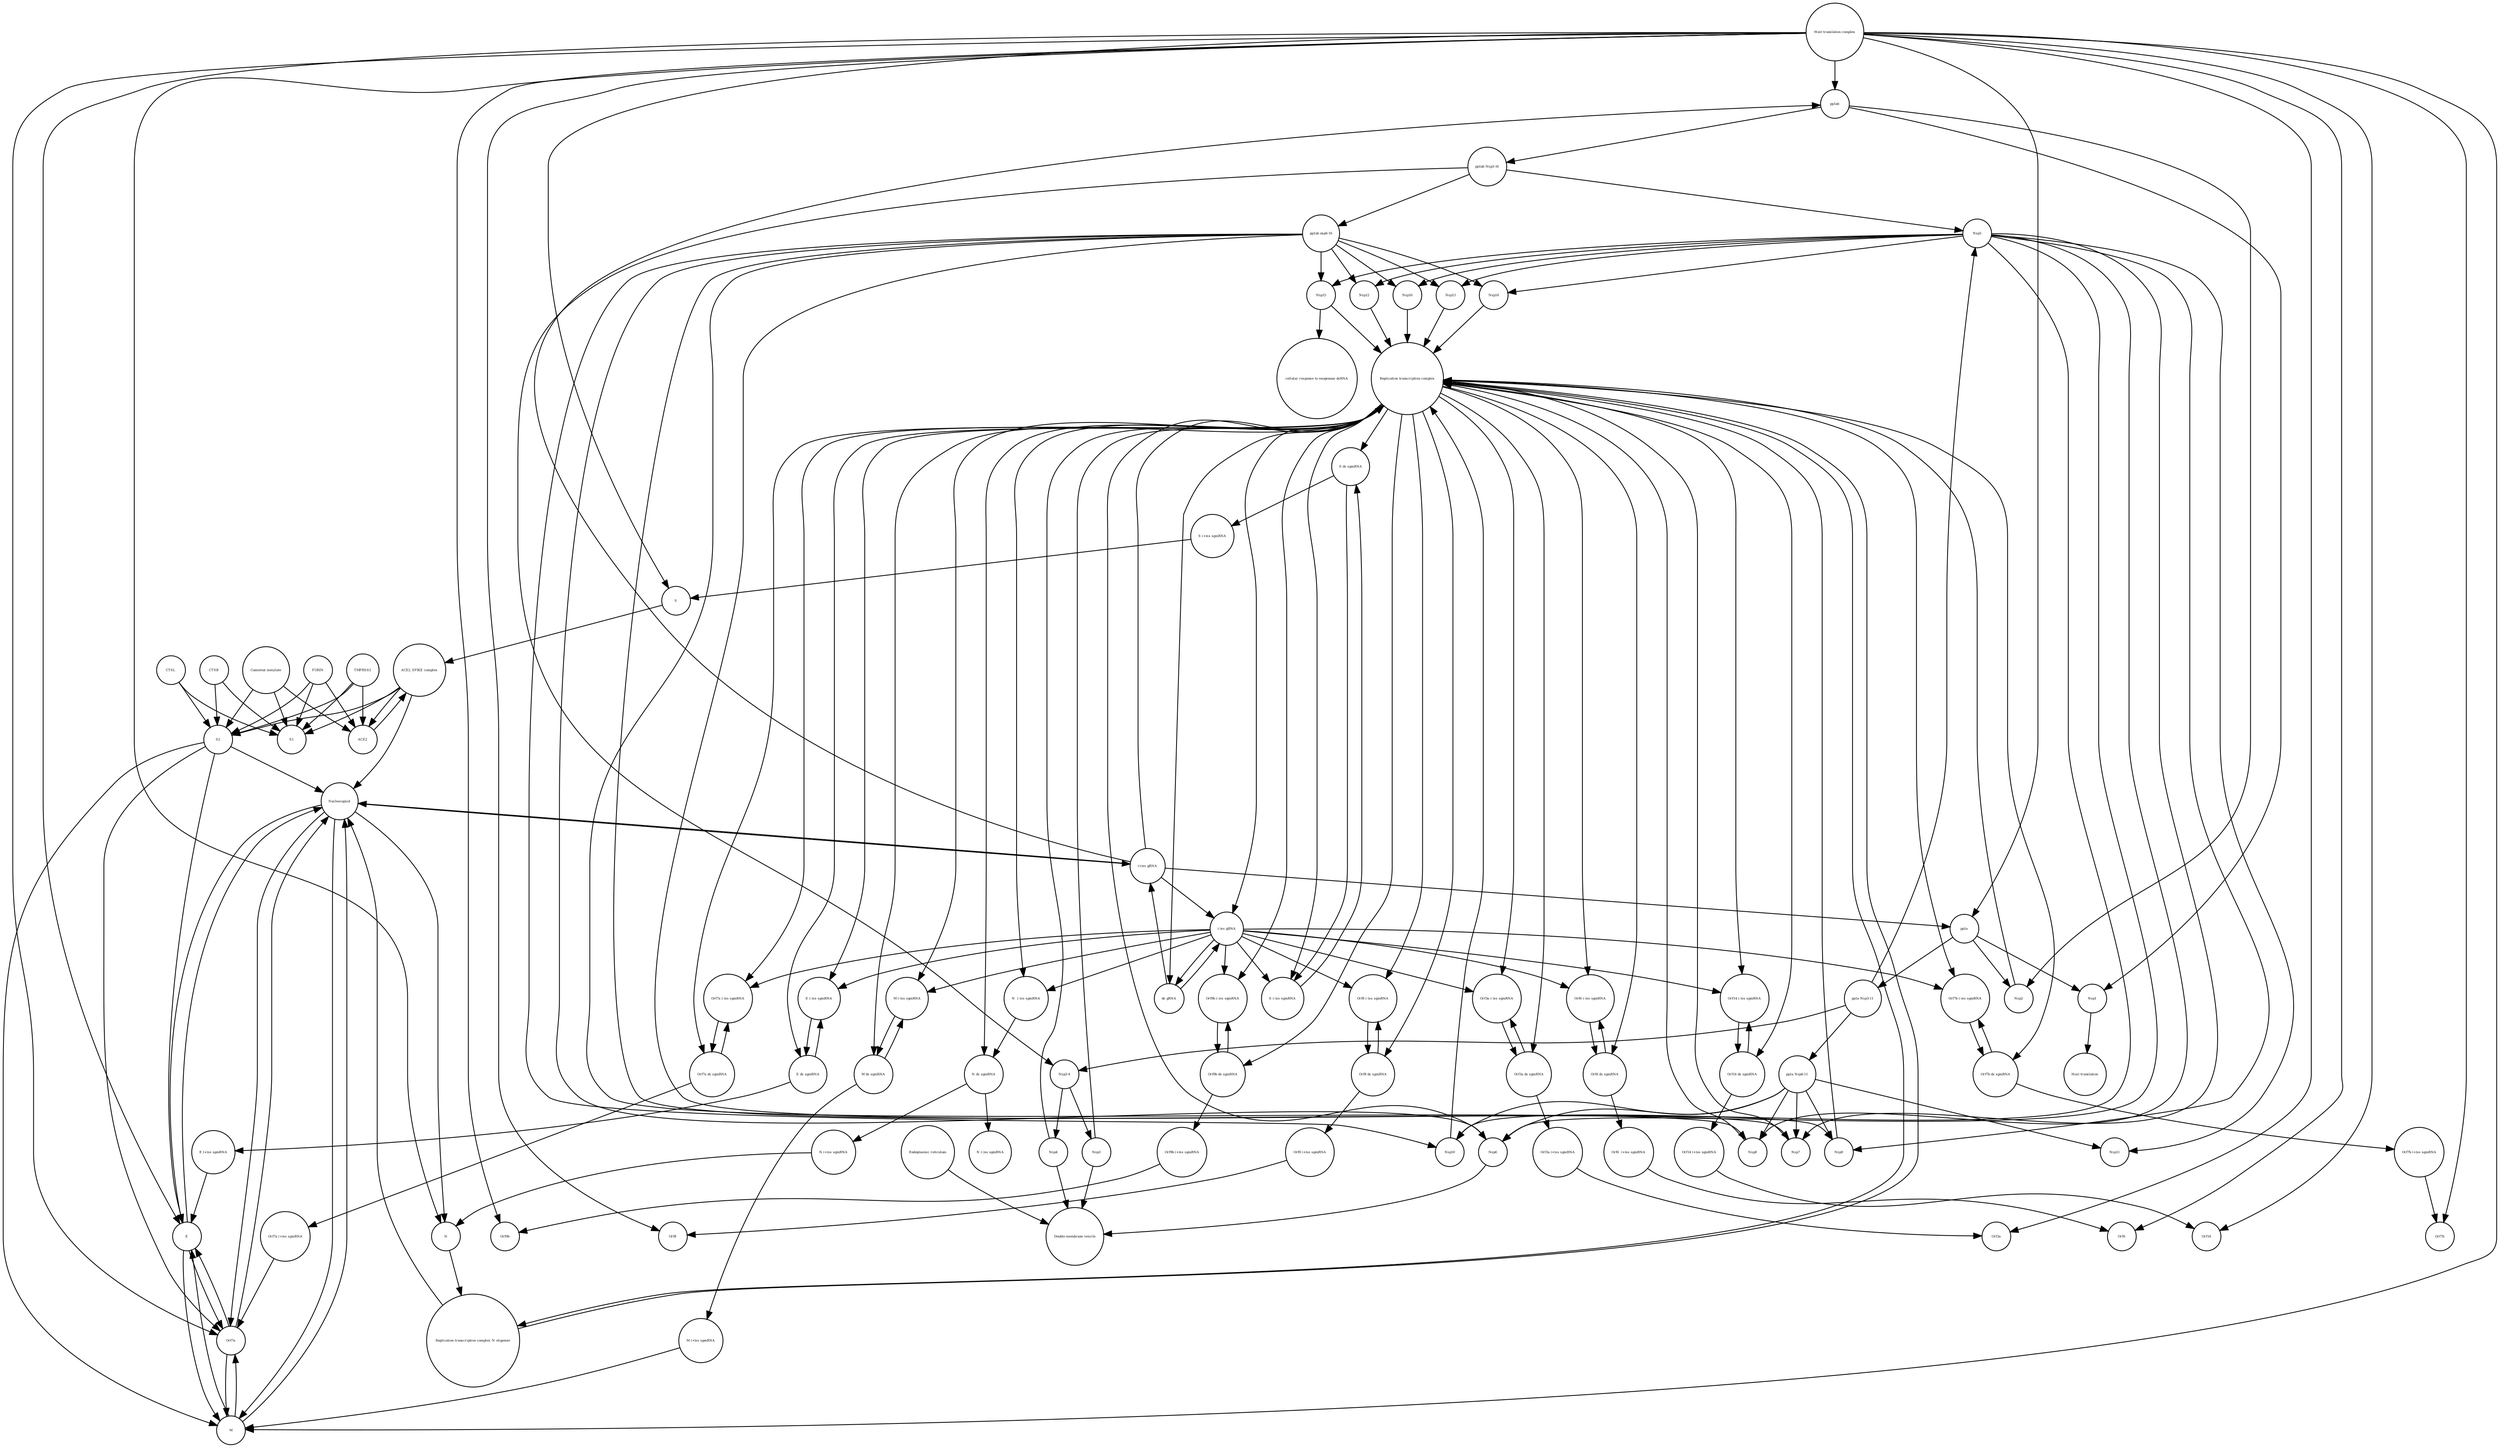 strict digraph  {
Nsp1 [annotation=urn_miriam_ncbiprotein_YP_009725297, bipartite=0, cls=macromolecule, fontsize=4, label=Nsp1, shape=circle];
"Host translation" [annotation="urn_miriam_obo.go_GO%3A0006412", bipartite=0, cls=phenotype, fontsize=4, label="Host translation", shape=circle];
Nsp15 [annotation=urn_miriam_ncbiprotein_YP_009725310, bipartite=0, cls=macromolecule, fontsize=4, label=Nsp15, shape=circle];
"cellular response to exogenous dsRNA" [annotation="urn_miriam_obo.go_GO%3A0071360", bipartite=0, cls=phenotype, fontsize=4, label="cellular response to exogenous dsRNA", shape=circle];
"Orf6  (+)ss sgmRNA" [annotation="", bipartite=0, cls="nucleic acid feature", fontsize=4, label="Orf6  (+)ss sgmRNA", shape=circle];
"S (+)ss sgmRNA" [annotation="", bipartite=0, cls="nucleic acid feature", fontsize=4, label="S (+)ss sgmRNA", shape=circle];
"pp1a Nsp3-11" [annotation=urn_miriam_uniprot_P0DTC1, bipartite=0, cls=macromolecule, fontsize=4, label="pp1a Nsp3-11", shape=circle];
"S ds sgmRNA" [annotation="", bipartite=0, cls="nucleic acid feature", fontsize=4, label="S ds sgmRNA", shape=circle];
"Orf9b (-)ss sgmRNA" [annotation="", bipartite=0, cls="nucleic acid feature", fontsize=4, label="Orf9b (-)ss sgmRNA", shape=circle];
Nsp9 [annotation=urn_miriam_ncbiprotein_YP_009725305, bipartite=0, cls=macromolecule, fontsize=4, label=Nsp9, shape=circle];
"Orf9b (+)ss sgmRNA" [annotation="", bipartite=0, cls="nucleic acid feature", fontsize=4, label="Orf9b (+)ss sgmRNA", shape=circle];
Nsp5 [annotation=urn_miriam_ncbiprotein_YP_009725301, bipartite=0, cls="macromolecule multimer", fontsize=4, label=Nsp5, shape=circle];
"Orf14 (-)ss sgmRNA" [annotation="", bipartite=0, cls="nucleic acid feature", fontsize=4, label="Orf14 (-)ss sgmRNA", shape=circle];
"Orf7a (+)ss sgmRNA" [annotation="", bipartite=0, cls="nucleic acid feature", fontsize=4, label="Orf7a (+)ss sgmRNA", shape=circle];
Orf9b [annotation=urn_miriam_uniprot_P0DTD2, bipartite=0, cls=macromolecule, fontsize=4, label=Orf9b, shape=circle];
"pp1ab Nsp3-16" [annotation=urn_miriam_uniprot_P0DTD1, bipartite=0, cls=macromolecule, fontsize=4, label="pp1ab Nsp3-16", shape=circle];
Nsp10 [annotation=urn_miriam_ncbiprotein_YP_009725306, bipartite=0, cls=macromolecule, fontsize=4, label=Nsp10, shape=circle];
"M ds sgmRNA" [annotation="", bipartite=0, cls="nucleic acid feature", fontsize=4, label="M ds sgmRNA", shape=circle];
"Endoplasmic reticulum" [annotation="urn_miriam_obo.go_GO%3A0005783", bipartite=0, cls=complex, fontsize=4, label="Endoplasmic reticulum", shape=circle];
"(+)ss gRNA" [annotation=urn_miriam_refseq_NC_045512, bipartite=0, cls="nucleic acid feature", fontsize=4, label="(+)ss gRNA", shape=circle];
"M (+)ss sgmRNA" [annotation="", bipartite=0, cls="nucleic acid feature", fontsize=4, label="M (+)ss sgmRNA", shape=circle];
"E (-)ss sgmRNA" [annotation=urn_miriam_ncbigene_43740570, bipartite=0, cls="nucleic acid feature", fontsize=4, label="E (-)ss sgmRNA", shape=circle];
Nsp11 [annotation=urn_miriam_ncbiprotein_YP_009725312, bipartite=0, cls=macromolecule, fontsize=4, label=Nsp11, shape=circle];
"Double-membrane vesicle" [annotation="urn_miriam_obo.go_GO%3A0039718", bipartite=0, cls=complex, fontsize=4, label="Double-membrane vesicle", shape=circle];
"Orf7b (+)ss sgmRNA" [annotation="", bipartite=0, cls="nucleic acid feature", fontsize=4, label="Orf7b (+)ss sgmRNA", shape=circle];
"pp1a Nsp6-11" [annotation=urn_miriam_uniprot_P0DTC1, bipartite=0, cls=macromolecule, fontsize=4, label="pp1a Nsp6-11", shape=circle];
"pp1ab nsp6-16" [annotation=urn_miriam_uniprot_P0DTD1, bipartite=0, cls=macromolecule, fontsize=4, label="pp1ab nsp6-16", shape=circle];
"M (-)ss sgmRNA" [annotation=urn_miriam_ncbigene_43740571, bipartite=0, cls="nucleic acid feature", fontsize=4, label="M (-)ss sgmRNA", shape=circle];
S [annotation=urn_miriam_uniprot_P0DTC2, bipartite=0, cls=macromolecule, fontsize=4, label=S, shape=circle];
"Orf9b ds sgmRNA" [annotation="", bipartite=0, cls="nucleic acid feature", fontsize=4, label="Orf9b ds sgmRNA", shape=circle];
"Orf3a (-)ss sgmRNA" [annotation="", bipartite=0, cls="nucleic acid feature", fontsize=4, label="Orf3a (-)ss sgmRNA", shape=circle];
"N  (-)ss sgmRNA" [annotation=urn_miriam_ncbigene_43740575, bipartite=0, cls="nucleic acid feature", fontsize=4, label="N  (-)ss sgmRNA", shape=circle];
"Orf6 (-)ss sgmRNA" [annotation="", bipartite=0, cls="nucleic acid feature", fontsize=4, label="Orf6 (-)ss sgmRNA", shape=circle];
"Orf14 ds sgmRNA" [annotation="", bipartite=0, cls="nucleic acid feature", fontsize=4, label="Orf14 ds sgmRNA", shape=circle];
ACE2 [annotation="", bipartite=0, cls=macromolecule, fontsize=4, label=ACE2, shape=circle];
"Orf3a ds sgmRNA" [annotation="", bipartite=0, cls="nucleic acid feature", fontsize=4, label="Orf3a ds sgmRNA", shape=circle];
Orf8 [annotation=urn_miriam_uniprot_P0DTC8, bipartite=0, cls=macromolecule, fontsize=4, label=Orf8, shape=circle];
Nucleocapsid [annotation="urn_miriam_obo.go_GO%3A0019013", bipartite=0, cls=complex, fontsize=4, label=Nucleocapsid, shape=circle];
Nsp7 [annotation=urn_miriam_ncbiprotein_YP_009725303, bipartite=0, cls=macromolecule, fontsize=4, label=Nsp7, shape=circle];
CTSL [annotation="", bipartite=0, cls=macromolecule, fontsize=4, label=CTSL, shape=circle];
FURIN [annotation="", bipartite=0, cls=macromolecule, fontsize=4, label=FURIN, shape=circle];
Nsp4 [annotation=urn_miriam_ncbiprotein_YP_009725300, bipartite=0, cls=macromolecule, fontsize=4, label=Nsp4, shape=circle];
TMPRSS2 [annotation="", bipartite=0, cls=macromolecule, fontsize=4, label=TMPRSS2, shape=circle];
"Orf7a (-)ss sgmRNA" [annotation="", bipartite=0, cls="nucleic acid feature", fontsize=4, label="Orf7a (-)ss sgmRNA", shape=circle];
"Nsp3-4" [annotation="urn_miriam_ncbiprotein_YP_009725299|urn_miriam_ncbiprotein_YP_009725300", bipartite=0, cls=macromolecule, fontsize=4, label="Nsp3-4", shape=circle];
"Host translation complex" [annotation="urn_miriam_obo.go_GO%3A0070992", bipartite=0, cls=complex, fontsize=4, label="Host translation complex", shape=circle];
"Camostat mesylate" [annotation="urn_miriam_pubchem.compound_2536", bipartite=0, cls="simple chemical", fontsize=4, label="Camostat mesylate", shape=circle];
Orf3a [annotation=urn_miriam_uniprot_P0DTC3, bipartite=0, cls=macromolecule, fontsize=4, label=Orf3a, shape=circle];
E [annotation=urn_miriam_uniprot_P0DTC4, bipartite=0, cls=macromolecule, fontsize=4, label=E, shape=circle];
"Orf14 (+)ss sgmRNA" [annotation="", bipartite=0, cls="nucleic acid feature", fontsize=4, label="Orf14 (+)ss sgmRNA", shape=circle];
Orf6 [annotation=urn_miriam_uniprot_P0DTC6, bipartite=0, cls=macromolecule, fontsize=4, label=Orf6, shape=circle];
Nsp16 [annotation=urn_miriam_ncbiprotein_YP_009725311, bipartite=0, cls=macromolecule, fontsize=4, label=Nsp16, shape=circle];
S2 [annotation=urn_miriam_interpro_IPR002552, bipartite=0, cls=macromolecule, fontsize=4, label=S2, shape=circle];
S1 [annotation=urn_miriam_interpro_IPR002551, bipartite=0, cls=macromolecule, fontsize=4, label=S1, shape=circle];
"S (-)ss sgmRNA" [annotation="", bipartite=0, cls="nucleic acid feature", fontsize=4, label="S (-)ss sgmRNA", shape=circle];
"ACE2_SPIKE complex" [annotation="", bipartite=0, cls=complex, fontsize=4, label="ACE2_SPIKE complex", shape=circle];
N [annotation=urn_miriam_uniprot_P0DTC9, bipartite=0, cls="macromolecule multimer", fontsize=4, label=N, shape=circle];
"Orf8 (+)ss sgmRNA" [annotation="", bipartite=0, cls="nucleic acid feature", fontsize=4, label="Orf8 (+)ss sgmRNA", shape=circle];
"Orf8 ds sgmRNA" [annotation="", bipartite=0, cls="nucleic acid feature", fontsize=4, label="Orf8 ds sgmRNA", shape=circle];
pp1ab [annotation=urn_miriam_uniprot_P0DTD1, bipartite=0, cls=macromolecule, fontsize=4, label=pp1ab, shape=circle];
Nsp6 [annotation=urn_miriam_ncbiprotein_YP_009725302, bipartite=0, cls=macromolecule, fontsize=4, label=Nsp6, shape=circle];
"N (-)ss sgmRNA" [annotation="", bipartite=0, cls="nucleic acid feature", fontsize=4, label="N (-)ss sgmRNA", shape=circle];
pp1a [annotation=urn_miriam_uniprot_P0DTC1, bipartite=0, cls=macromolecule, fontsize=4, label=pp1a, shape=circle];
M [annotation=urn_miriam_uniprot_P0DTC5, bipartite=0, cls=macromolecule, fontsize=4, label=M, shape=circle];
Orf7a [annotation=urn_miriam_uniprot_P0DTC7, bipartite=0, cls=macromolecule, fontsize=4, label=Orf7a, shape=circle];
"N (+)ss sgmRNA" [annotation=urn_miriam_ncbigene_43740575, bipartite=0, cls="nucleic acid feature", fontsize=4, label="N (+)ss sgmRNA", shape=circle];
CTSB [annotation="", bipartite=0, cls=macromolecule, fontsize=4, label=CTSB, shape=circle];
Nsp13 [annotation=urn_miriam_ncbiprotein_YP_009725308, bipartite=0, cls=macromolecule, fontsize=4, label=Nsp13, shape=circle];
"Replication transcription complex" [annotation="", bipartite=0, cls=complex, fontsize=4, label="Replication transcription complex", shape=circle];
Orf14 [annotation=urn_miriam_uniprot_P0DTD3, bipartite=0, cls=macromolecule, fontsize=4, label=Orf14, shape=circle];
Nsp14 [annotation=urn_miriam_ncbiprotein_YP_009725309, bipartite=0, cls=macromolecule, fontsize=4, label=Nsp14, shape=circle];
"(-)ss gRNA" [annotation=urn_miriam_refseq_NC_045512, bipartite=0, cls="nucleic acid feature", fontsize=4, label="(-)ss gRNA", shape=circle];
Nsp2 [annotation=urn_miriam_ncbiprotein_YP_009725298, bipartite=0, cls=macromolecule, fontsize=4, label=Nsp2, shape=circle];
Nsp12 [annotation=urn_miriam_ncbiprotein_YP_009725307, bipartite=0, cls=macromolecule, fontsize=4, label=Nsp12, shape=circle];
"N ds sgmRNA" [annotation="", bipartite=0, cls="nucleic acid feature", fontsize=4, label="N ds sgmRNA", shape=circle];
"E (+)ss sgmRNA" [annotation="", bipartite=0, cls="nucleic acid feature", fontsize=4, label="E (+)ss sgmRNA", shape=circle];
"ds gRNA" [annotation=urn_miriam_refseq_NC_045512, bipartite=0, cls="nucleic acid feature", fontsize=4, label="ds gRNA", shape=circle];
"Orf6 ds sgmRNA" [annotation="", bipartite=0, cls="nucleic acid feature", fontsize=4, label="Orf6 ds sgmRNA", shape=circle];
"Orf3a (+)ss sgmRNA" [annotation="", bipartite=0, cls="nucleic acid feature", fontsize=4, label="Orf3a (+)ss sgmRNA", shape=circle];
"Orf7b (-)ss sgmRNA" [annotation="", bipartite=0, cls="nucleic acid feature", fontsize=4, label="Orf7b (-)ss sgmRNA", shape=circle];
"Orf7b ds sgmRNA" [annotation="", bipartite=0, cls="nucleic acid feature", fontsize=4, label="Orf7b ds sgmRNA", shape=circle];
Nsp3 [annotation=urn_miriam_ncbiprotein_YP_009725299, bipartite=0, cls=macromolecule, fontsize=4, label=Nsp3, shape=circle];
"Orf7a ds sgmRNA" [annotation="", bipartite=0, cls="nucleic acid feature", fontsize=4, label="Orf7a ds sgmRNA", shape=circle];
"E ds sgmRNA" [annotation="", bipartite=0, cls="nucleic acid feature", fontsize=4, label="E ds sgmRNA", shape=circle];
"Orf8 (-)ss sgmRNA" [annotation="", bipartite=0, cls="nucleic acid feature", fontsize=4, label="Orf8 (-)ss sgmRNA", shape=circle];
Nsp8 [annotation=urn_miriam_ncbiprotein_YP_009725304, bipartite=0, cls=macromolecule, fontsize=4, label=Nsp8, shape=circle];
"Replication transcription complex_N oligomer" [annotation="", bipartite=0, cls=complex, fontsize=4, label="Replication transcription complex_N oligomer", shape=circle];
Orf7b [annotation=urn_miriam_uniprot_P0DTD8, bipartite=0, cls=macromolecule, fontsize=4, label=Orf7b, shape=circle];
Nsp1 -> "Host translation"  [annotation="", interaction_type=inhibition];
Nsp15 -> "cellular response to exogenous dsRNA"  [annotation="", interaction_type=inhibition];
Nsp15 -> "Replication transcription complex"  [annotation="", interaction_type=production];
"Orf6  (+)ss sgmRNA" -> Orf6  [annotation="", interaction_type=production];
"S (+)ss sgmRNA" -> S  [annotation="", interaction_type=production];
"pp1a Nsp3-11" -> "pp1a Nsp6-11"  [annotation="urn_miriam_pubmed_21203998|urn_miriam_taxonomy_228407|urn_miriam_pubmed_15564471|urn_miriam_taxonomy_228330", interaction_type=catalysis];
"pp1a Nsp3-11" -> "Nsp3-4"  [annotation="urn_miriam_pubmed_21203998|urn_miriam_taxonomy_228407|urn_miriam_pubmed_15564471|urn_miriam_taxonomy_228330", interaction_type=catalysis];
"pp1a Nsp3-11" -> Nsp5  [annotation="urn_miriam_pubmed_21203998|urn_miriam_taxonomy_228407|urn_miriam_pubmed_15564471|urn_miriam_taxonomy_228330", interaction_type=catalysis];
"S ds sgmRNA" -> "S (-)ss sgmRNA"  [annotation="", interaction_type=production];
"S ds sgmRNA" -> "S (+)ss sgmRNA"  [annotation="", interaction_type=production];
"Orf9b (-)ss sgmRNA" -> "Orf9b ds sgmRNA"  [annotation="", interaction_type=production];
Nsp9 -> "Replication transcription complex"  [annotation="", interaction_type=production];
"Orf9b (+)ss sgmRNA" -> Orf9b  [annotation="", interaction_type=production];
Nsp5 -> Nsp6  [annotation="urn_miriam_pubmed_11907209|urn_miriam_taxonomy_11142", interaction_type=catalysis];
Nsp5 -> Nsp9  [annotation="urn_miriam_pubmed_11907209|urn_miriam_taxonomy_11142", interaction_type=catalysis];
Nsp5 -> Nsp10  [annotation="urn_miriam_pubmed_11907209|urn_miriam_taxonomy_11142", interaction_type=catalysis];
Nsp5 -> Nsp8  [annotation="urn_miriam_pubmed_11907209|urn_miriam_taxonomy_11142", interaction_type=catalysis];
Nsp5 -> Nsp11  [annotation="urn_miriam_pubmed_11907209|urn_miriam_taxonomy_11142", interaction_type=catalysis];
Nsp5 -> Nsp7  [annotation="urn_miriam_pubmed_11907209|urn_miriam_taxonomy_11142", interaction_type=catalysis];
Nsp5 -> Nsp15  [annotation="urn_miriam_pubmed_11907209|urn_miriam_taxonomy_11142", interaction_type=catalysis];
Nsp5 -> Nsp13  [annotation="urn_miriam_pubmed_11907209|urn_miriam_taxonomy_11142", interaction_type=catalysis];
Nsp5 -> Nsp16  [annotation="urn_miriam_pubmed_11907209|urn_miriam_taxonomy_11142", interaction_type=catalysis];
Nsp5 -> Nsp14  [annotation="urn_miriam_pubmed_11907209|urn_miriam_taxonomy_11142", interaction_type=catalysis];
Nsp5 -> Nsp12  [annotation="urn_miriam_pubmed_11907209|urn_miriam_taxonomy_11142", interaction_type=catalysis];
"Orf14 (-)ss sgmRNA" -> "Orf14 ds sgmRNA"  [annotation="", interaction_type=production];
"Orf7a (+)ss sgmRNA" -> Orf7a  [annotation="", interaction_type=production];
"pp1ab Nsp3-16" -> "pp1ab nsp6-16"  [annotation="urn_miriam_pubmed_21203998|urn_miriam_taxonomy_228407|urn_miriam_pubmed_15564471|urn_miriam_taxonomy_228330", interaction_type=catalysis];
"pp1ab Nsp3-16" -> "Nsp3-4"  [annotation="urn_miriam_pubmed_21203998|urn_miriam_taxonomy_228407|urn_miriam_pubmed_15564471|urn_miriam_taxonomy_228330", interaction_type=catalysis];
"pp1ab Nsp3-16" -> Nsp5  [annotation="urn_miriam_pubmed_21203998|urn_miriam_taxonomy_228407|urn_miriam_pubmed_15564471|urn_miriam_taxonomy_228330", interaction_type=catalysis];
Nsp10 -> "Replication transcription complex"  [annotation="", interaction_type=production];
"M ds sgmRNA" -> "M (+)ss sgmRNA"  [annotation="", interaction_type=production];
"M ds sgmRNA" -> "M (-)ss sgmRNA"  [annotation="", interaction_type=production];
"Endoplasmic reticulum" -> "Double-membrane vesicle"  [annotation="", interaction_type=production];
"(+)ss gRNA" -> pp1ab  [annotation="", interaction_type=production];
"(+)ss gRNA" -> "(-)ss gRNA"  [annotation="", interaction_type=production];
"(+)ss gRNA" -> Nucleocapsid  [annotation="", interaction_type=production];
"(+)ss gRNA" -> "Replication transcription complex"  [annotation="", interaction_type=production];
"(+)ss gRNA" -> pp1a  [annotation="", interaction_type=production];
"M (+)ss sgmRNA" -> M  [annotation="", interaction_type=production];
"E (-)ss sgmRNA" -> "E ds sgmRNA"  [annotation="", interaction_type=production];
"Orf7b (+)ss sgmRNA" -> Orf7b  [annotation="", interaction_type=production];
"pp1a Nsp6-11" -> Nsp6  [annotation="", interaction_type=production];
"pp1a Nsp6-11" -> Nsp9  [annotation="", interaction_type=production];
"pp1a Nsp6-11" -> Nsp10  [annotation="", interaction_type=production];
"pp1a Nsp6-11" -> Nsp8  [annotation="", interaction_type=production];
"pp1a Nsp6-11" -> Nsp11  [annotation="", interaction_type=production];
"pp1a Nsp6-11" -> Nsp7  [annotation="", interaction_type=production];
"pp1ab nsp6-16" -> Nsp9  [annotation="", interaction_type=production];
"pp1ab nsp6-16" -> Nsp6  [annotation="", interaction_type=production];
"pp1ab nsp6-16" -> Nsp10  [annotation="", interaction_type=production];
"pp1ab nsp6-16" -> Nsp15  [annotation="", interaction_type=production];
"pp1ab nsp6-16" -> Nsp13  [annotation="", interaction_type=production];
"pp1ab nsp6-16" -> Nsp16  [annotation="", interaction_type=production];
"pp1ab nsp6-16" -> Nsp8  [annotation="", interaction_type=production];
"pp1ab nsp6-16" -> Nsp14  [annotation="", interaction_type=production];
"pp1ab nsp6-16" -> Nsp7  [annotation="", interaction_type=production];
"pp1ab nsp6-16" -> Nsp12  [annotation="", interaction_type=production];
"M (-)ss sgmRNA" -> "M ds sgmRNA"  [annotation="", interaction_type=production];
S -> "ACE2_SPIKE complex"  [annotation="", interaction_type=production];
"Orf9b ds sgmRNA" -> "Orf9b (-)ss sgmRNA"  [annotation="", interaction_type=production];
"Orf9b ds sgmRNA" -> "Orf9b (+)ss sgmRNA"  [annotation="", interaction_type=production];
"Orf3a (-)ss sgmRNA" -> "Orf3a ds sgmRNA"  [annotation="", interaction_type=production];
"N  (-)ss sgmRNA" -> "N ds sgmRNA"  [annotation="", interaction_type=production];
"Orf6 (-)ss sgmRNA" -> "Orf6 ds sgmRNA"  [annotation="", interaction_type=production];
"Orf14 ds sgmRNA" -> "Orf14 (-)ss sgmRNA"  [annotation="", interaction_type=production];
"Orf14 ds sgmRNA" -> "Orf14 (+)ss sgmRNA"  [annotation="", interaction_type=production];
ACE2 -> "ACE2_SPIKE complex"  [annotation="", interaction_type=production];
"Orf3a ds sgmRNA" -> "Orf3a (+)ss sgmRNA"  [annotation="", interaction_type=production];
"Orf3a ds sgmRNA" -> "Orf3a (-)ss sgmRNA"  [annotation="", interaction_type=production];
Nucleocapsid -> N  [annotation="", interaction_type=production];
Nucleocapsid -> "(+)ss gRNA"  [annotation="", interaction_type=production];
Nucleocapsid -> E  [annotation="", interaction_type=production];
Nucleocapsid -> M  [annotation="", interaction_type=production];
Nucleocapsid -> Orf7a  [annotation="", interaction_type=production];
Nsp7 -> "Replication transcription complex"  [annotation="", interaction_type=production];
CTSL -> S2  [annotation="urn_miriam_pubmed_32142651|urn_miriam_taxonomy_2697049", interaction_type=catalysis];
CTSL -> S1  [annotation="urn_miriam_pubmed_32142651|urn_miriam_taxonomy_2697049", interaction_type=catalysis];
FURIN -> S2  [annotation="urn_miriam_pubmed_32142651|urn_miriam_pubmed_32362314|urn_miriam_taxonomy_2697049", interaction_type=catalysis];
FURIN -> ACE2  [annotation="urn_miriam_pubmed_32142651|urn_miriam_pubmed_32362314|urn_miriam_taxonomy_2697049", interaction_type=catalysis];
FURIN -> S1  [annotation="urn_miriam_pubmed_32142651|urn_miriam_pubmed_32362314|urn_miriam_taxonomy_2697049", interaction_type=catalysis];
Nsp4 -> "Double-membrane vesicle"  [annotation="urn_miriam_pubmed_23943763|urn_miriam_taxonomy_227984", interaction_type=modulation];
Nsp4 -> "Replication transcription complex"  [annotation="", interaction_type=production];
TMPRSS2 -> S2  [annotation="urn_miriam_pubmed_32142651|urn_miriam_pubmed_32362314|urn_miriam_taxonomy_2697049", interaction_type=catalysis];
TMPRSS2 -> ACE2  [annotation="urn_miriam_pubmed_32142651|urn_miriam_pubmed_32362314|urn_miriam_taxonomy_2697049", interaction_type=catalysis];
TMPRSS2 -> S1  [annotation="urn_miriam_pubmed_32142651|urn_miriam_pubmed_32362314|urn_miriam_taxonomy_2697049", interaction_type=catalysis];
"Orf7a (-)ss sgmRNA" -> "Orf7a ds sgmRNA"  [annotation="", interaction_type=production];
"Nsp3-4" -> Nsp3  [annotation="urn_miriam_pubmed_15564471|urn_miriam_taxonomy_228330", interaction_type=catalysis];
"Nsp3-4" -> Nsp4  [annotation="urn_miriam_pubmed_15564471|urn_miriam_taxonomy_228330", interaction_type=catalysis];
"Host translation complex" -> S  [annotation="urn_miriam_pubmed_31226023|urn_miriam_pubmed_27712623", interaction_type="necessary stimulation"];
"Host translation complex" -> Orf3a  [annotation="urn_miriam_pubmed_31226023|urn_miriam_pubmed_27712623", interaction_type="necessary stimulation"];
"Host translation complex" -> Orf8  [annotation="urn_miriam_pubmed_31226023|urn_miriam_pubmed_27712623", interaction_type="necessary stimulation"];
"Host translation complex" -> E  [annotation="urn_miriam_pubmed_31226023|urn_miriam_pubmed_27712623", interaction_type="necessary stimulation"];
"Host translation complex" -> M  [annotation="urn_miriam_pubmed_31226023|urn_miriam_pubmed_27712623", interaction_type="necessary stimulation"];
"Host translation complex" -> Orf9b  [annotation="urn_miriam_pubmed_31226023|urn_miriam_pubmed_27712623", interaction_type="necessary stimulation"];
"Host translation complex" -> Orf7b  [annotation="urn_miriam_pubmed_31226023|urn_miriam_pubmed_27712623", interaction_type="necessary stimulation"];
"Host translation complex" -> Orf7a  [annotation="urn_miriam_pubmed_31226023|urn_miriam_pubmed_27712623", interaction_type="necessary stimulation"];
"Host translation complex" -> Orf6  [annotation="urn_miriam_pubmed_31226023|urn_miriam_pubmed_27712623", interaction_type="necessary stimulation"];
"Host translation complex" -> N  [annotation="", interaction_type="necessary stimulation"];
"Host translation complex" -> Orf14  [annotation="urn_miriam_pubmed_31226023|urn_miriam_pubmed_27712623", interaction_type="necessary stimulation"];
"Host translation complex" -> pp1ab  [annotation="urn_miriam_pubmed_31226023|urn_miriam_pubmed_27712623", interaction_type="necessary stimulation"];
"Host translation complex" -> pp1a  [annotation="urn_miriam_pubmed_31226023|urn_miriam_pubmed_27712623", interaction_type="necessary stimulation"];
"Camostat mesylate" -> S2  [annotation="urn_miriam_pubmed_32142651|urn_miriam_pubmed_32362314|urn_miriam_taxonomy_2697049", interaction_type=inhibition];
"Camostat mesylate" -> ACE2  [annotation="urn_miriam_pubmed_32142651|urn_miriam_pubmed_32362314|urn_miriam_taxonomy_2697049", interaction_type=inhibition];
"Camostat mesylate" -> S1  [annotation="urn_miriam_pubmed_32142651|urn_miriam_pubmed_32362314|urn_miriam_taxonomy_2697049", interaction_type=inhibition];
E -> Nucleocapsid  [annotation="", interaction_type=production];
E -> M  [annotation="", interaction_type=production];
E -> Orf7a  [annotation="", interaction_type=production];
"Orf14 (+)ss sgmRNA" -> Orf14  [annotation="", interaction_type=production];
Nsp16 -> "Replication transcription complex"  [annotation="", interaction_type=production];
S2 -> Nucleocapsid  [annotation="urn_miriam_pubmed_32142651|urn_miriam_pubmed_32047258|urn_miriam_taxonomy_2697049", interaction_type=stimulation];
S2 -> E  [annotation="urn_miriam_pubmed_32142651|urn_miriam_pubmed_32047258|urn_miriam_taxonomy_2697049", interaction_type=stimulation];
S2 -> M  [annotation="urn_miriam_pubmed_32142651|urn_miriam_pubmed_32047258|urn_miriam_taxonomy_2697049", interaction_type=stimulation];
S2 -> Orf7a  [annotation="urn_miriam_pubmed_32142651|urn_miriam_pubmed_32047258|urn_miriam_taxonomy_2697049", interaction_type=stimulation];
"S (-)ss sgmRNA" -> "S ds sgmRNA"  [annotation="", interaction_type=production];
"ACE2_SPIKE complex" -> S2  [annotation="", interaction_type=production];
"ACE2_SPIKE complex" -> S1  [annotation="", interaction_type=production];
"ACE2_SPIKE complex" -> ACE2  [annotation="", interaction_type=production];
"ACE2_SPIKE complex" -> Nucleocapsid  [annotation="urn_miriam_pubmed_32142651|urn_miriam_pubmed_32094589|urn_miriam_taxonomy_2697049", interaction_type=stimulation];
N -> "Replication transcription complex_N oligomer"  [annotation="", interaction_type=production];
"Orf8 (+)ss sgmRNA" -> Orf8  [annotation="", interaction_type=production];
"Orf8 ds sgmRNA" -> "Orf8 (-)ss sgmRNA"  [annotation="", interaction_type=production];
"Orf8 ds sgmRNA" -> "Orf8 (+)ss sgmRNA"  [annotation="", interaction_type=production];
pp1ab -> "pp1ab Nsp3-16"  [annotation="urn_miriam_pubmed_15564471|urn_miriam_taxonomy_228330", interaction_type=catalysis];
pp1ab -> Nsp2  [annotation="urn_miriam_pubmed_15564471|urn_miriam_taxonomy_228330", interaction_type=catalysis];
pp1ab -> Nsp1  [annotation="urn_miriam_pubmed_15564471|urn_miriam_taxonomy_228330", interaction_type=catalysis];
Nsp6 -> "Double-membrane vesicle"  [annotation="urn_miriam_pubmed_23943763|urn_miriam_taxonomy_227984", interaction_type=modulation];
Nsp6 -> "Replication transcription complex"  [annotation="", interaction_type=production];
pp1a -> Nsp1  [annotation="urn_miriam_pubmed_15564471|urn_miriam_taxonomy_228330", interaction_type=catalysis];
pp1a -> Nsp2  [annotation="urn_miriam_pubmed_15564471|urn_miriam_taxonomy_228330", interaction_type=catalysis];
pp1a -> "pp1a Nsp3-11"  [annotation="urn_miriam_pubmed_15564471|urn_miriam_taxonomy_228330", interaction_type=catalysis];
M -> Nucleocapsid  [annotation="", interaction_type=production];
M -> E  [annotation="", interaction_type=production];
M -> Orf7a  [annotation="", interaction_type=production];
Orf7a -> Nucleocapsid  [annotation="", interaction_type=production];
Orf7a -> E  [annotation="", interaction_type=production];
Orf7a -> M  [annotation="", interaction_type=production];
"N (+)ss sgmRNA" -> N  [annotation="", interaction_type=production];
CTSB -> S2  [annotation="urn_miriam_pubmed_32142651|urn_miriam_taxonomy_2697049", interaction_type=catalysis];
CTSB -> S1  [annotation="urn_miriam_pubmed_32142651|urn_miriam_taxonomy_2697049", interaction_type=catalysis];
Nsp13 -> "Replication transcription complex"  [annotation="", interaction_type=production];
"Replication transcription complex" -> "M ds sgmRNA"  [annotation="urn_miriam_pubmed_22438542|urn_miriam_taxonomy_11142", interaction_type="necessary stimulation"];
"Replication transcription complex" -> "Orf7b ds sgmRNA"  [annotation="urn_miriam_pubmed_22438542|urn_miriam_taxonomy_11142", interaction_type="necessary stimulation"];
"Replication transcription complex" -> "N ds sgmRNA"  [annotation="urn_miriam_pubmed_22438542|urn_miriam_taxonomy_11142", interaction_type="necessary stimulation"];
"Replication transcription complex" -> "Orf14 ds sgmRNA"  [annotation="urn_miriam_pubmed_22438542|urn_miriam_taxonomy_11142", interaction_type="necessary stimulation"];
"Replication transcription complex" -> "Orf3a ds sgmRNA"  [annotation="urn_miriam_pubmed_22438542|urn_miriam_taxonomy_11142", interaction_type="necessary stimulation"];
"Replication transcription complex" -> "(-)ss gRNA"  [annotation="urn_miriam_pubmed_22438542|urn_miriam_taxonomy_11142", interaction_type="necessary stimulation"];
"Replication transcription complex" -> "E (-)ss sgmRNA"  [annotation="urn_miriam_pubmed_8830530|urn_miriam_taxonomy_1138", interaction_type="necessary stimulation"];
"Replication transcription complex" -> "Orf9b (-)ss sgmRNA"  [annotation="urn_miriam_pubmed_8830530|urn_miriam_taxonomy_1138", interaction_type="necessary stimulation"];
"Replication transcription complex" -> "Orf7a (-)ss sgmRNA"  [annotation="urn_miriam_pubmed_8830530|urn_miriam_taxonomy_1138", interaction_type="necessary stimulation"];
"Replication transcription complex" -> "Orf14 (-)ss sgmRNA"  [annotation="urn_miriam_pubmed_8830530|urn_miriam_taxonomy_1138", interaction_type="necessary stimulation"];
"Replication transcription complex" -> "M (-)ss sgmRNA"  [annotation="urn_miriam_pubmed_8830530|urn_miriam_taxonomy_1138", interaction_type="necessary stimulation"];
"Replication transcription complex" -> "Orf3a (-)ss sgmRNA"  [annotation="urn_miriam_pubmed_8830530|urn_miriam_taxonomy_1138", interaction_type="necessary stimulation"];
"Replication transcription complex" -> "S (-)ss sgmRNA"  [annotation="urn_miriam_pubmed_8830530|urn_miriam_taxonomy_1138", interaction_type="necessary stimulation"];
"Replication transcription complex" -> "N  (-)ss sgmRNA"  [annotation="urn_miriam_pubmed_8830530|urn_miriam_taxonomy_1138", interaction_type="necessary stimulation"];
"Replication transcription complex" -> "Orf7b (-)ss sgmRNA"  [annotation="urn_miriam_pubmed_8830530|urn_miriam_taxonomy_1138", interaction_type="necessary stimulation"];
"Replication transcription complex" -> "Orf6 (-)ss sgmRNA"  [annotation="urn_miriam_pubmed_8830530|urn_miriam_taxonomy_1138", interaction_type="necessary stimulation"];
"Replication transcription complex" -> "Orf8 (-)ss sgmRNA"  [annotation="urn_miriam_pubmed_8830530|urn_miriam_taxonomy_1138", interaction_type="necessary stimulation"];
"Replication transcription complex" -> "ds gRNA"  [annotation="urn_miriam_pubmed_22438542|urn_miriam_taxonomy_11142", interaction_type="necessary stimulation"];
"Replication transcription complex" -> "Orf9b ds sgmRNA"  [annotation="urn_miriam_pubmed_22438542|urn_miriam_taxonomy_11142", interaction_type="necessary stimulation"];
"Replication transcription complex" -> "Replication transcription complex_N oligomer"  [annotation="", interaction_type=production];
"Replication transcription complex" -> "Orf6 ds sgmRNA"  [annotation="urn_miriam_pubmed_22438542|urn_miriam_taxonomy_11142", interaction_type="necessary stimulation"];
"Replication transcription complex" -> "Orf8 ds sgmRNA"  [annotation="urn_miriam_pubmed_22438542|urn_miriam_taxonomy_11142", interaction_type="necessary stimulation"];
"Replication transcription complex" -> "E ds sgmRNA"  [annotation="urn_miriam_pubmed_22438542|urn_miriam_pubmed_11142", interaction_type="necessary stimulation"];
"Replication transcription complex" -> "S ds sgmRNA"  [annotation="urn_miriam_pubmed_22438542|urn_miriam_pubmed_11142", interaction_type="necessary stimulation"];
"Replication transcription complex" -> "Orf7a ds sgmRNA"  [annotation="urn_miriam_pubmed_22438542|urn_miriam_taxonomy_11142", interaction_type="necessary stimulation"];
Nsp14 -> "Replication transcription complex"  [annotation="", interaction_type=production];
"(-)ss gRNA" -> "Orf3a (-)ss sgmRNA"  [annotation="", interaction_type=production];
"(-)ss gRNA" -> "E (-)ss sgmRNA"  [annotation="", interaction_type=production];
"(-)ss gRNA" -> "S (-)ss sgmRNA"  [annotation="", interaction_type=production];
"(-)ss gRNA" -> "Orf8 (-)ss sgmRNA"  [annotation="", interaction_type=production];
"(-)ss gRNA" -> "Orf9b (-)ss sgmRNA"  [annotation="", interaction_type=production];
"(-)ss gRNA" -> "N  (-)ss sgmRNA"  [annotation="", interaction_type=production];
"(-)ss gRNA" -> "Orf6 (-)ss sgmRNA"  [annotation="", interaction_type=production];
"(-)ss gRNA" -> "Orf14 (-)ss sgmRNA"  [annotation="", interaction_type=production];
"(-)ss gRNA" -> "Orf7b (-)ss sgmRNA"  [annotation="", interaction_type=production];
"(-)ss gRNA" -> "Orf7a (-)ss sgmRNA"  [annotation="", interaction_type=production];
"(-)ss gRNA" -> "M (-)ss sgmRNA"  [annotation="", interaction_type=production];
"(-)ss gRNA" -> "ds gRNA"  [annotation="", interaction_type=production];
Nsp2 -> "Replication transcription complex"  [annotation="", interaction_type=production];
Nsp12 -> "Replication transcription complex"  [annotation="", interaction_type=production];
"N ds sgmRNA" -> "N (-)ss sgmRNA"  [annotation="", interaction_type=production];
"N ds sgmRNA" -> "N (+)ss sgmRNA"  [annotation="", interaction_type=production];
"E (+)ss sgmRNA" -> E  [annotation="", interaction_type=production];
"ds gRNA" -> "(+)ss gRNA"  [annotation="", interaction_type=production];
"ds gRNA" -> "(-)ss gRNA"  [annotation="", interaction_type=production];
"Orf6 ds sgmRNA" -> "Orf6 (-)ss sgmRNA"  [annotation="", interaction_type=production];
"Orf6 ds sgmRNA" -> "Orf6  (+)ss sgmRNA"  [annotation="", interaction_type=production];
"Orf3a (+)ss sgmRNA" -> Orf3a  [annotation="", interaction_type=production];
"Orf7b (-)ss sgmRNA" -> "Orf7b ds sgmRNA"  [annotation="", interaction_type=production];
"Orf7b ds sgmRNA" -> "Orf7b (+)ss sgmRNA"  [annotation="", interaction_type=production];
"Orf7b ds sgmRNA" -> "Orf7b (-)ss sgmRNA"  [annotation="", interaction_type=production];
Nsp3 -> "Double-membrane vesicle"  [annotation="urn_miriam_pubmed_23943763|urn_miriam_taxonomy_227984", interaction_type=modulation];
Nsp3 -> "Replication transcription complex"  [annotation="", interaction_type=production];
"Orf7a ds sgmRNA" -> "Orf7a (-)ss sgmRNA"  [annotation="", interaction_type=production];
"Orf7a ds sgmRNA" -> "Orf7a (+)ss sgmRNA"  [annotation="", interaction_type=production];
"E ds sgmRNA" -> "E (-)ss sgmRNA"  [annotation="", interaction_type=production];
"E ds sgmRNA" -> "E (+)ss sgmRNA"  [annotation="", interaction_type=production];
"Orf8 (-)ss sgmRNA" -> "Orf8 ds sgmRNA"  [annotation="", interaction_type=production];
Nsp8 -> "Replication transcription complex"  [annotation="", interaction_type=production];
"Replication transcription complex_N oligomer" -> Nucleocapsid  [annotation="", interaction_type=production];
"Replication transcription complex_N oligomer" -> "Replication transcription complex"  [annotation="", interaction_type=production];
}
